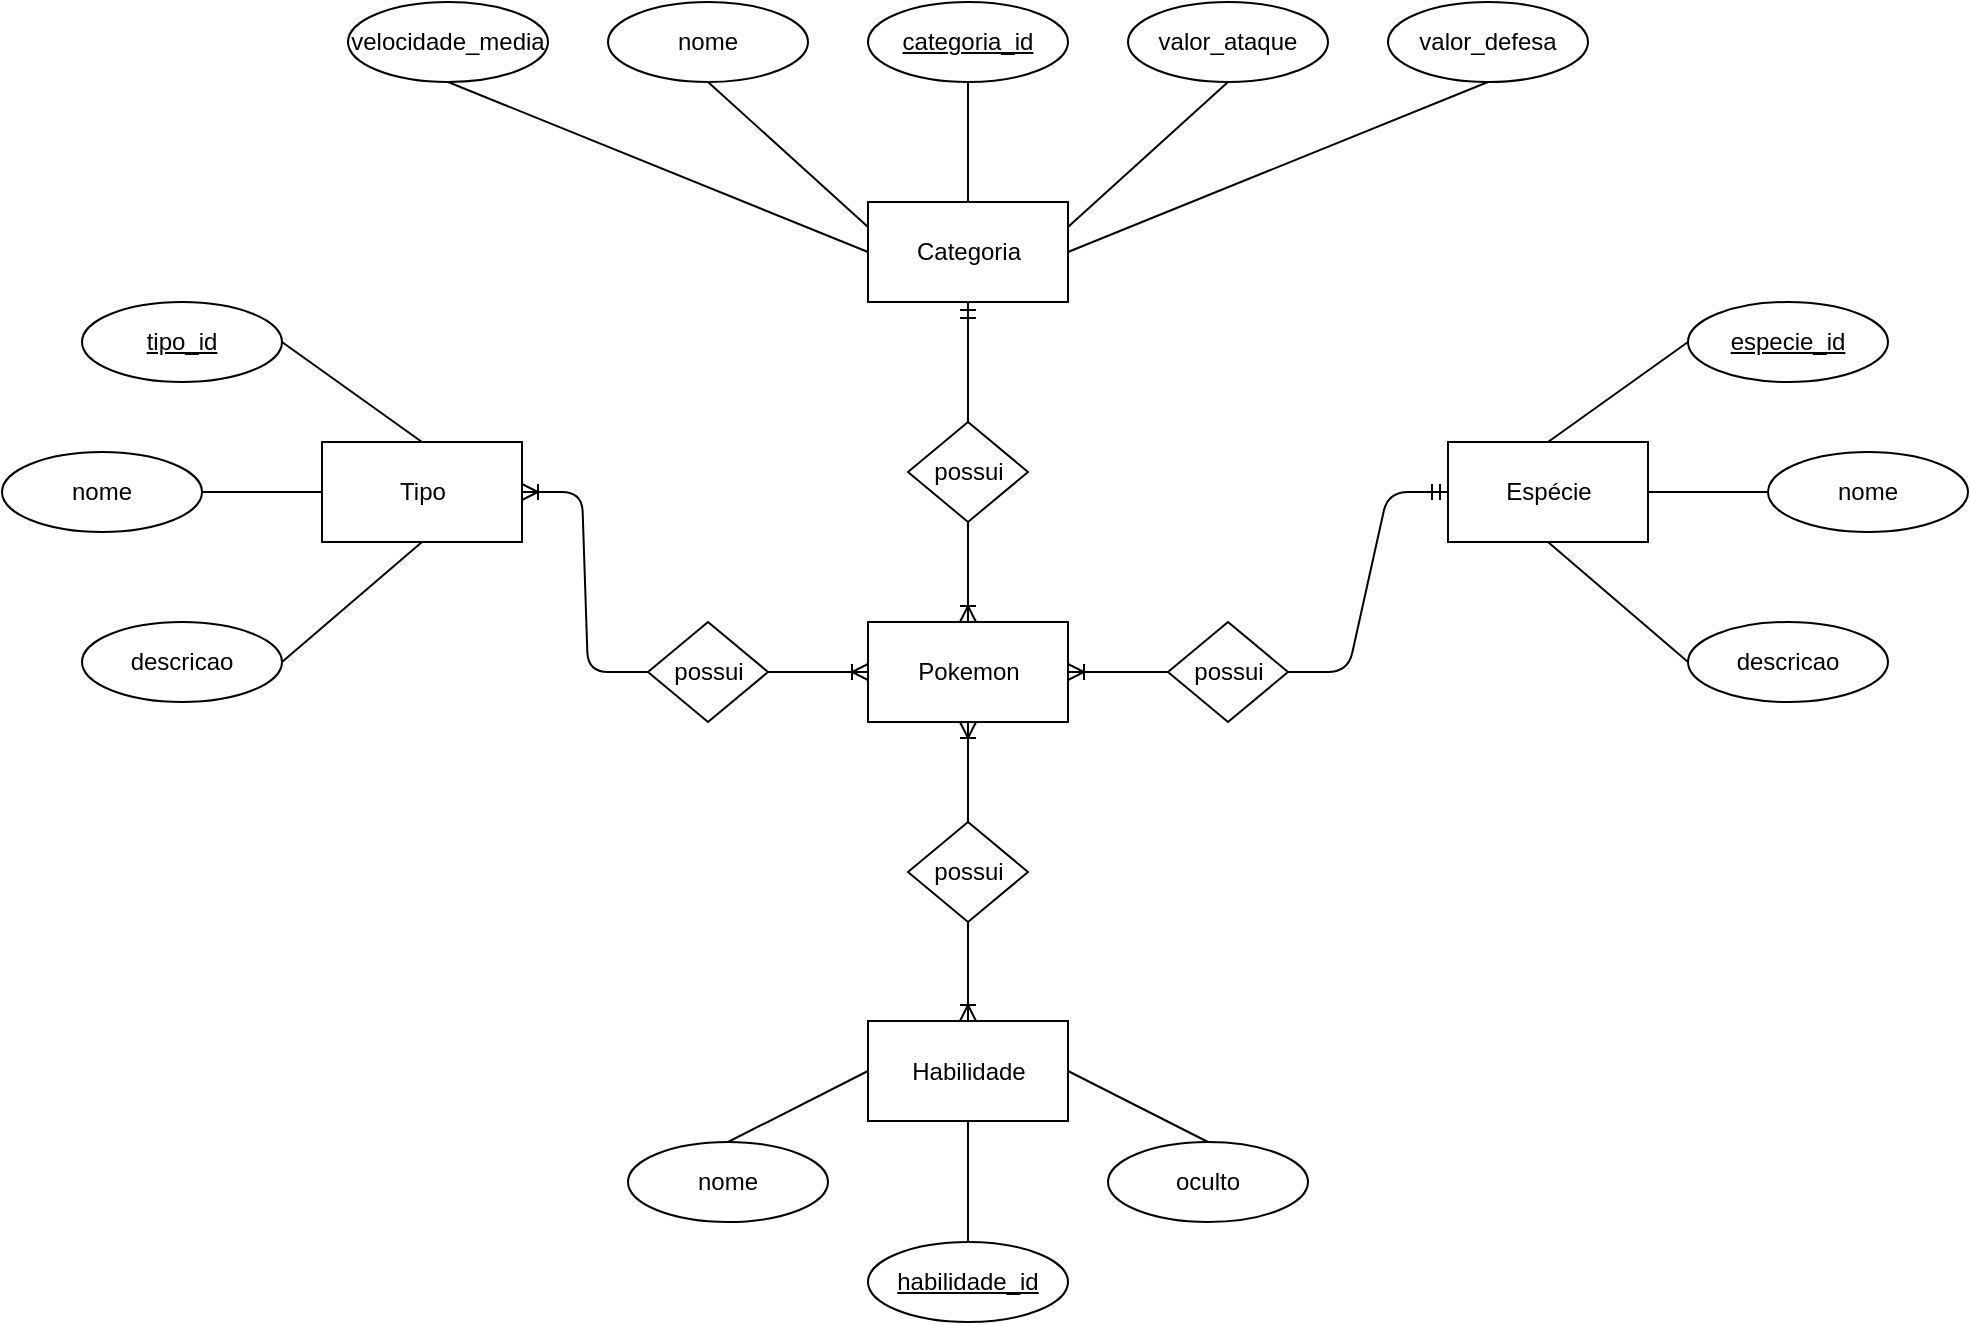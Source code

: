 <mxfile>
    <diagram id="Nrge9I2F2Iy5zO9CE84C" name="Página-1">
        <mxGraphModel dx="2200" dy="947" grid="1" gridSize="10" guides="1" tooltips="1" connect="1" arrows="1" fold="1" page="1" pageScale="1" pageWidth="827" pageHeight="1169" math="0" shadow="0">
            <root>
                <mxCell id="0"/>
                <mxCell id="1" parent="0"/>
                <mxCell id="2" value="Pokemon" style="html=1;dashed=0;whitespace=wrap;" parent="1" vertex="1">
                    <mxGeometry x="220" y="360" width="100" height="50" as="geometry"/>
                </mxCell>
                <mxCell id="3" value="possui" style="shape=rhombus;html=1;dashed=0;whitespace=wrap;perimeter=rhombusPerimeter;" parent="1" vertex="1">
                    <mxGeometry x="370" y="360" width="60" height="50" as="geometry"/>
                </mxCell>
                <mxCell id="4" value="Espécie" style="html=1;dashed=0;whitespace=wrap;" parent="1" vertex="1">
                    <mxGeometry x="510" y="270" width="100" height="50" as="geometry"/>
                </mxCell>
                <mxCell id="9" value="possui" style="shape=rhombus;html=1;dashed=0;whitespace=wrap;perimeter=rhombusPerimeter;" parent="1" vertex="1">
                    <mxGeometry x="240" y="260" width="60" height="50" as="geometry"/>
                </mxCell>
                <mxCell id="10" value="Categoria" style="html=1;dashed=0;whitespace=wrap;" parent="1" vertex="1">
                    <mxGeometry x="220" y="150" width="100" height="50" as="geometry"/>
                </mxCell>
                <mxCell id="15" value="possui" style="shape=rhombus;html=1;dashed=0;whitespace=wrap;perimeter=rhombusPerimeter;" parent="1" vertex="1">
                    <mxGeometry x="110" y="360" width="60" height="50" as="geometry"/>
                </mxCell>
                <mxCell id="18" value="Tipo" style="html=1;dashed=0;whitespace=wrap;" parent="1" vertex="1">
                    <mxGeometry x="-53" y="270" width="100" height="50" as="geometry"/>
                </mxCell>
                <mxCell id="23" value="possui" style="shape=rhombus;html=1;dashed=0;whitespace=wrap;perimeter=rhombusPerimeter;" parent="1" vertex="1">
                    <mxGeometry x="240" y="460" width="60" height="50" as="geometry"/>
                </mxCell>
                <mxCell id="24" value="Habilidade" style="html=1;dashed=0;whitespace=wrap;" parent="1" vertex="1">
                    <mxGeometry x="220" y="559.5" width="100" height="50" as="geometry"/>
                </mxCell>
                <mxCell id="31" value="categoria_id" style="ellipse;whiteSpace=wrap;html=1;align=center;fontStyle=4;" parent="1" vertex="1">
                    <mxGeometry x="220" y="50" width="100" height="40" as="geometry"/>
                </mxCell>
                <mxCell id="33" value="nome" style="ellipse;whiteSpace=wrap;html=1;align=center;" parent="1" vertex="1">
                    <mxGeometry x="90" y="50" width="100" height="40" as="geometry"/>
                </mxCell>
                <mxCell id="34" value="valor_ataque" style="ellipse;whiteSpace=wrap;html=1;align=center;" vertex="1" parent="1">
                    <mxGeometry x="350" y="50" width="100" height="40" as="geometry"/>
                </mxCell>
                <mxCell id="35" value="velocidade_media" style="ellipse;whiteSpace=wrap;html=1;align=center;" vertex="1" parent="1">
                    <mxGeometry x="-40" y="50" width="100" height="40" as="geometry"/>
                </mxCell>
                <mxCell id="36" value="valor_defesa" style="ellipse;whiteSpace=wrap;html=1;align=center;" vertex="1" parent="1">
                    <mxGeometry x="480" y="50" width="100" height="40" as="geometry"/>
                </mxCell>
                <mxCell id="37" value="tipo_id" style="ellipse;whiteSpace=wrap;html=1;align=center;fontStyle=4;" vertex="1" parent="1">
                    <mxGeometry x="-173" y="200" width="100" height="40" as="geometry"/>
                </mxCell>
                <mxCell id="38" value="nome" style="ellipse;whiteSpace=wrap;html=1;align=center;" vertex="1" parent="1">
                    <mxGeometry x="-213" y="275" width="100" height="40" as="geometry"/>
                </mxCell>
                <mxCell id="39" value="descricao" style="ellipse;whiteSpace=wrap;html=1;align=center;" vertex="1" parent="1">
                    <mxGeometry x="-173" y="360" width="100" height="40" as="geometry"/>
                </mxCell>
                <mxCell id="40" value="especie_id" style="ellipse;whiteSpace=wrap;html=1;align=center;fontStyle=4;" vertex="1" parent="1">
                    <mxGeometry x="630" y="200" width="100" height="40" as="geometry"/>
                </mxCell>
                <mxCell id="41" value="nome" style="ellipse;whiteSpace=wrap;html=1;align=center;" vertex="1" parent="1">
                    <mxGeometry x="670" y="275" width="100" height="40" as="geometry"/>
                </mxCell>
                <mxCell id="42" value="descricao" style="ellipse;whiteSpace=wrap;html=1;align=center;" vertex="1" parent="1">
                    <mxGeometry x="630" y="360" width="100" height="40" as="geometry"/>
                </mxCell>
                <mxCell id="47" value="habilidade_id" style="ellipse;whiteSpace=wrap;html=1;align=center;fontStyle=4;" vertex="1" parent="1">
                    <mxGeometry x="220" y="670" width="100" height="40" as="geometry"/>
                </mxCell>
                <mxCell id="48" value="nome" style="ellipse;whiteSpace=wrap;html=1;align=center;" vertex="1" parent="1">
                    <mxGeometry x="100" y="620" width="100" height="40" as="geometry"/>
                </mxCell>
                <mxCell id="49" value="oculto" style="ellipse;whiteSpace=wrap;html=1;align=center;" vertex="1" parent="1">
                    <mxGeometry x="340" y="620" width="100" height="40" as="geometry"/>
                </mxCell>
                <mxCell id="52" value="" style="endArrow=none;html=1;exitX=0.5;exitY=1;exitDx=0;exitDy=0;entryX=0;entryY=0.5;entryDx=0;entryDy=0;" edge="1" parent="1" source="35" target="10">
                    <mxGeometry width="50" height="50" relative="1" as="geometry">
                        <mxPoint x="50" y="180" as="sourcePoint"/>
                        <mxPoint x="100" y="130" as="targetPoint"/>
                    </mxGeometry>
                </mxCell>
                <mxCell id="53" value="" style="endArrow=none;html=1;exitX=0.5;exitY=1;exitDx=0;exitDy=0;entryX=0;entryY=0.25;entryDx=0;entryDy=0;" edge="1" parent="1" source="33" target="10">
                    <mxGeometry width="50" height="50" relative="1" as="geometry">
                        <mxPoint x="20.0" y="100.0" as="sourcePoint"/>
                        <mxPoint x="230.0" y="185" as="targetPoint"/>
                    </mxGeometry>
                </mxCell>
                <mxCell id="54" value="" style="endArrow=none;html=1;exitX=0.5;exitY=1;exitDx=0;exitDy=0;entryX=0.5;entryY=0;entryDx=0;entryDy=0;" edge="1" parent="1" source="31" target="10">
                    <mxGeometry width="50" height="50" relative="1" as="geometry">
                        <mxPoint x="150.0" y="100.0" as="sourcePoint"/>
                        <mxPoint x="230.0" y="172.5" as="targetPoint"/>
                    </mxGeometry>
                </mxCell>
                <mxCell id="55" value="" style="endArrow=none;html=1;exitX=0.5;exitY=1;exitDx=0;exitDy=0;entryX=1;entryY=0.25;entryDx=0;entryDy=0;" edge="1" parent="1" source="34" target="10">
                    <mxGeometry width="50" height="50" relative="1" as="geometry">
                        <mxPoint x="160.0" y="110.0" as="sourcePoint"/>
                        <mxPoint x="240.0" y="182.5" as="targetPoint"/>
                    </mxGeometry>
                </mxCell>
                <mxCell id="56" value="" style="endArrow=none;html=1;exitX=0.5;exitY=1;exitDx=0;exitDy=0;entryX=1;entryY=0.5;entryDx=0;entryDy=0;" edge="1" parent="1" source="36" target="10">
                    <mxGeometry width="50" height="50" relative="1" as="geometry">
                        <mxPoint x="410.0" y="100.0" as="sourcePoint"/>
                        <mxPoint x="330.0" y="172.5" as="targetPoint"/>
                    </mxGeometry>
                </mxCell>
                <mxCell id="57" value="" style="endArrow=none;html=1;entryX=0.5;entryY=1;entryDx=0;entryDy=0;exitX=1;exitY=0.5;exitDx=0;exitDy=0;" edge="1" parent="1" source="39" target="18">
                    <mxGeometry width="50" height="50" relative="1" as="geometry">
                        <mxPoint x="37" y="350" as="sourcePoint"/>
                        <mxPoint x="87" y="300" as="targetPoint"/>
                    </mxGeometry>
                </mxCell>
                <mxCell id="58" value="" style="endArrow=none;html=1;entryX=1;entryY=0.5;entryDx=0;entryDy=0;exitX=0;exitY=0.5;exitDx=0;exitDy=0;" edge="1" parent="1" source="18" target="38">
                    <mxGeometry width="50" height="50" relative="1" as="geometry">
                        <mxPoint x="-63.0" y="390" as="sourcePoint"/>
                        <mxPoint x="7.0" y="330" as="targetPoint"/>
                    </mxGeometry>
                </mxCell>
                <mxCell id="59" value="" style="endArrow=none;html=1;exitX=0.5;exitY=0;exitDx=0;exitDy=0;" edge="1" parent="1" source="18">
                    <mxGeometry width="50" height="50" relative="1" as="geometry">
                        <mxPoint x="-43.0" y="305" as="sourcePoint"/>
                        <mxPoint x="-73" y="220" as="targetPoint"/>
                    </mxGeometry>
                </mxCell>
                <mxCell id="61" value="" style="endArrow=none;html=1;entryX=0;entryY=0.5;entryDx=0;entryDy=0;exitX=1;exitY=0.5;exitDx=0;exitDy=0;" edge="1" parent="1" source="4" target="41">
                    <mxGeometry width="50" height="50" relative="1" as="geometry">
                        <mxPoint x="600" y="360" as="sourcePoint"/>
                        <mxPoint x="650" y="310" as="targetPoint"/>
                    </mxGeometry>
                </mxCell>
                <mxCell id="62" value="" style="endArrow=none;html=1;entryX=0;entryY=0.5;entryDx=0;entryDy=0;exitX=0.5;exitY=1;exitDx=0;exitDy=0;" edge="1" parent="1" source="4" target="42">
                    <mxGeometry width="50" height="50" relative="1" as="geometry">
                        <mxPoint x="620" y="305" as="sourcePoint"/>
                        <mxPoint x="680" y="305" as="targetPoint"/>
                    </mxGeometry>
                </mxCell>
                <mxCell id="63" value="" style="endArrow=none;html=1;entryX=0;entryY=0.5;entryDx=0;entryDy=0;exitX=0.5;exitY=0;exitDx=0;exitDy=0;" edge="1" parent="1" source="4" target="40">
                    <mxGeometry width="50" height="50" relative="1" as="geometry">
                        <mxPoint x="620" y="305" as="sourcePoint"/>
                        <mxPoint x="680" y="305" as="targetPoint"/>
                    </mxGeometry>
                </mxCell>
                <mxCell id="64" value="" style="endArrow=none;html=1;entryX=0.5;entryY=1;entryDx=0;entryDy=0;exitX=0.5;exitY=0;exitDx=0;exitDy=0;" edge="1" parent="1" source="47" target="24">
                    <mxGeometry width="50" height="50" relative="1" as="geometry">
                        <mxPoint x="250" y="650" as="sourcePoint"/>
                        <mxPoint x="300" y="600" as="targetPoint"/>
                    </mxGeometry>
                </mxCell>
                <mxCell id="65" value="" style="endArrow=none;html=1;entryX=1;entryY=0.5;entryDx=0;entryDy=0;exitX=0.5;exitY=0;exitDx=0;exitDy=0;" edge="1" parent="1" source="49" target="24">
                    <mxGeometry width="50" height="50" relative="1" as="geometry">
                        <mxPoint x="280" y="680" as="sourcePoint"/>
                        <mxPoint x="280" y="619.5" as="targetPoint"/>
                    </mxGeometry>
                </mxCell>
                <mxCell id="66" value="" style="endArrow=none;html=1;entryX=0;entryY=0.5;entryDx=0;entryDy=0;exitX=0.5;exitY=0;exitDx=0;exitDy=0;" edge="1" parent="1" source="48" target="24">
                    <mxGeometry width="50" height="50" relative="1" as="geometry">
                        <mxPoint x="400" y="630" as="sourcePoint"/>
                        <mxPoint x="330" y="594.5" as="targetPoint"/>
                    </mxGeometry>
                </mxCell>
                <mxCell id="68" value="" style="edgeStyle=entityRelationEdgeStyle;fontSize=12;html=1;endArrow=ERoneToMany;entryX=0;entryY=0.5;entryDx=0;entryDy=0;" edge="1" parent="1" source="15" target="2">
                    <mxGeometry width="100" height="100" relative="1" as="geometry">
                        <mxPoint x="170" y="430" as="sourcePoint"/>
                        <mxPoint x="270" y="330" as="targetPoint"/>
                    </mxGeometry>
                </mxCell>
                <mxCell id="71" value="" style="edgeStyle=entityRelationEdgeStyle;fontSize=12;html=1;endArrow=ERoneToMany;entryX=1;entryY=0.5;entryDx=0;entryDy=0;exitX=0;exitY=0.5;exitDx=0;exitDy=0;" edge="1" parent="1" source="15" target="18">
                    <mxGeometry width="100" height="100" relative="1" as="geometry">
                        <mxPoint x="170" y="430" as="sourcePoint"/>
                        <mxPoint x="270" y="330" as="targetPoint"/>
                    </mxGeometry>
                </mxCell>
                <mxCell id="73" value="" style="fontSize=12;html=1;endArrow=ERoneToMany;exitX=0.5;exitY=1;exitDx=0;exitDy=0;entryX=0.5;entryY=0;entryDx=0;entryDy=0;" edge="1" parent="1" source="23" target="24">
                    <mxGeometry width="100" height="100" relative="1" as="geometry">
                        <mxPoint x="210" y="550" as="sourcePoint"/>
                        <mxPoint x="310" y="450" as="targetPoint"/>
                    </mxGeometry>
                </mxCell>
                <mxCell id="75" value="" style="fontSize=12;html=1;endArrow=ERoneToMany;exitX=0.5;exitY=0;exitDx=0;exitDy=0;entryX=0.5;entryY=1;entryDx=0;entryDy=0;" edge="1" parent="1" source="23" target="2">
                    <mxGeometry width="100" height="100" relative="1" as="geometry">
                        <mxPoint x="280" y="520" as="sourcePoint"/>
                        <mxPoint x="280" y="569.5" as="targetPoint"/>
                    </mxGeometry>
                </mxCell>
                <mxCell id="76" value="" style="edgeStyle=entityRelationEdgeStyle;fontSize=12;html=1;endArrow=ERmandOne;entryX=0;entryY=0.5;entryDx=0;entryDy=0;exitX=1;exitY=0.5;exitDx=0;exitDy=0;" edge="1" parent="1" source="3" target="4">
                    <mxGeometry width="100" height="100" relative="1" as="geometry">
                        <mxPoint x="390" y="390" as="sourcePoint"/>
                        <mxPoint x="490" y="290" as="targetPoint"/>
                    </mxGeometry>
                </mxCell>
                <mxCell id="77" value="" style="edgeStyle=entityRelationEdgeStyle;fontSize=12;html=1;endArrow=ERoneToMany;entryX=1;entryY=0.5;entryDx=0;entryDy=0;exitX=0;exitY=0.5;exitDx=0;exitDy=0;" edge="1" parent="1" source="3" target="2">
                    <mxGeometry width="100" height="100" relative="1" as="geometry">
                        <mxPoint x="240" y="460" as="sourcePoint"/>
                        <mxPoint x="340" y="360" as="targetPoint"/>
                    </mxGeometry>
                </mxCell>
                <mxCell id="78" value="" style="fontSize=12;html=1;endArrow=ERoneToMany;entryX=0.5;entryY=0;entryDx=0;entryDy=0;exitX=0.5;exitY=1;exitDx=0;exitDy=0;" edge="1" parent="1" source="9" target="2">
                    <mxGeometry width="100" height="100" relative="1" as="geometry">
                        <mxPoint x="380.0" y="395" as="sourcePoint"/>
                        <mxPoint x="330.0" y="395" as="targetPoint"/>
                    </mxGeometry>
                </mxCell>
                <mxCell id="79" value="" style="fontSize=12;html=1;endArrow=ERmandOne;entryX=0.5;entryY=1;entryDx=0;entryDy=0;exitX=0.5;exitY=0;exitDx=0;exitDy=0;" edge="1" parent="1" source="9" target="10">
                    <mxGeometry width="100" height="100" relative="1" as="geometry">
                        <mxPoint x="440" y="395" as="sourcePoint"/>
                        <mxPoint x="520" y="305" as="targetPoint"/>
                    </mxGeometry>
                </mxCell>
            </root>
        </mxGraphModel>
    </diagram>
</mxfile>